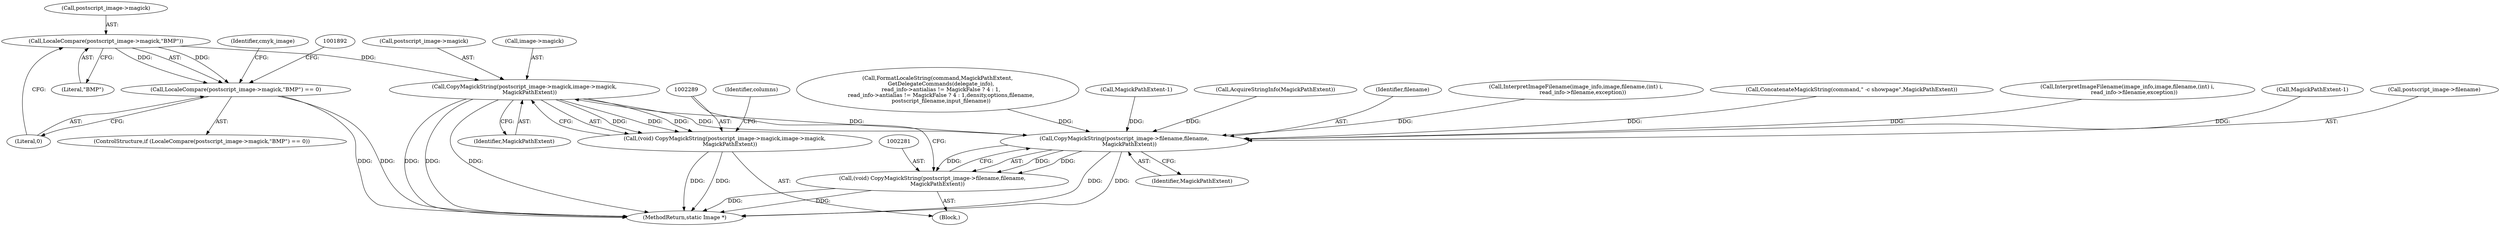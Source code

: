 digraph "0_ImageMagick6_35ccb468ee2dcbe8ce9cf1e2f1957acc27f54c34@pointer" {
"1001864" [label="(Call,LocaleCompare(postscript_image->magick,\"BMP\"))"];
"1001863" [label="(Call,LocaleCompare(postscript_image->magick,\"BMP\") == 0)"];
"1002290" [label="(Call,CopyMagickString(postscript_image->magick,image->magick,\n      MagickPathExtent))"];
"1002282" [label="(Call,CopyMagickString(postscript_image->filename,filename,\n      MagickPathExtent))"];
"1002280" [label="(Call,(void) CopyMagickString(postscript_image->filename,filename,\n      MagickPathExtent))"];
"1002288" [label="(Call,(void) CopyMagickString(postscript_image->magick,image->magick,\n      MagickPathExtent))"];
"1001932" [label="(Call,MagickPathExtent-1)"];
"1002300" [label="(Identifier,columns)"];
"1002280" [label="(Call,(void) CopyMagickString(postscript_image->filename,filename,\n      MagickPathExtent))"];
"1001873" [label="(Identifier,cmyk_image)"];
"1001982" [label="(Call,AcquireStringInfo(MagickPathExtent))"];
"1002290" [label="(Call,CopyMagickString(postscript_image->magick,image->magick,\n      MagickPathExtent))"];
"1002286" [label="(Identifier,filename)"];
"1001737" [label="(Call,InterpretImageFilename(image_info,image,filename,(int) i,\n        read_info->filename,exception))"];
"1001869" [label="(Literal,0)"];
"1001864" [label="(Call,LocaleCompare(postscript_image->magick,\"BMP\"))"];
"1002288" [label="(Call,(void) CopyMagickString(postscript_image->magick,image->magick,\n      MagickPathExtent))"];
"1001863" [label="(Call,LocaleCompare(postscript_image->magick,\"BMP\") == 0)"];
"1001868" [label="(Literal,\"BMP\")"];
"1001865" [label="(Call,postscript_image->magick)"];
"1002297" [label="(Identifier,MagickPathExtent)"];
"1001698" [label="(Call,ConcatenateMagickString(command,\" -c showpage\",MagickPathExtent))"];
"1002279" [label="(Block,)"];
"1002287" [label="(Identifier,MagickPathExtent)"];
"1002294" [label="(Call,image->magick)"];
"1001772" [label="(Call,InterpretImageFilename(image_info,image,filename,(int) i,\n        read_info->filename,exception))"];
"1001862" [label="(ControlStructure,if (LocaleCompare(postscript_image->magick,\"BMP\") == 0))"];
"1002197" [label="(Call,MagickPathExtent-1)"];
"1002283" [label="(Call,postscript_image->filename)"];
"1002282" [label="(Call,CopyMagickString(postscript_image->filename,filename,\n      MagickPathExtent))"];
"1002291" [label="(Call,postscript_image->magick)"];
"1002380" [label="(MethodReturn,static Image *)"];
"1001626" [label="(Call,FormatLocaleString(command,MagickPathExtent,\n    GetDelegateCommands(delegate_info),\n    read_info->antialias != MagickFalse ? 4 : 1,\n    read_info->antialias != MagickFalse ? 4 : 1,density,options,filename,\n    postscript_filename,input_filename))"];
"1001864" -> "1001863"  [label="AST: "];
"1001864" -> "1001868"  [label="CFG: "];
"1001865" -> "1001864"  [label="AST: "];
"1001868" -> "1001864"  [label="AST: "];
"1001869" -> "1001864"  [label="CFG: "];
"1001864" -> "1001863"  [label="DDG: "];
"1001864" -> "1001863"  [label="DDG: "];
"1001864" -> "1002290"  [label="DDG: "];
"1001863" -> "1001862"  [label="AST: "];
"1001863" -> "1001869"  [label="CFG: "];
"1001869" -> "1001863"  [label="AST: "];
"1001873" -> "1001863"  [label="CFG: "];
"1001892" -> "1001863"  [label="CFG: "];
"1001863" -> "1002380"  [label="DDG: "];
"1001863" -> "1002380"  [label="DDG: "];
"1002290" -> "1002288"  [label="AST: "];
"1002290" -> "1002297"  [label="CFG: "];
"1002291" -> "1002290"  [label="AST: "];
"1002294" -> "1002290"  [label="AST: "];
"1002297" -> "1002290"  [label="AST: "];
"1002288" -> "1002290"  [label="CFG: "];
"1002290" -> "1002380"  [label="DDG: "];
"1002290" -> "1002380"  [label="DDG: "];
"1002290" -> "1002380"  [label="DDG: "];
"1002290" -> "1002282"  [label="DDG: "];
"1002290" -> "1002288"  [label="DDG: "];
"1002290" -> "1002288"  [label="DDG: "];
"1002290" -> "1002288"  [label="DDG: "];
"1002282" -> "1002290"  [label="DDG: "];
"1002282" -> "1002280"  [label="AST: "];
"1002282" -> "1002287"  [label="CFG: "];
"1002283" -> "1002282"  [label="AST: "];
"1002286" -> "1002282"  [label="AST: "];
"1002287" -> "1002282"  [label="AST: "];
"1002280" -> "1002282"  [label="CFG: "];
"1002282" -> "1002380"  [label="DDG: "];
"1002282" -> "1002380"  [label="DDG: "];
"1002282" -> "1002280"  [label="DDG: "];
"1002282" -> "1002280"  [label="DDG: "];
"1002282" -> "1002280"  [label="DDG: "];
"1001737" -> "1002282"  [label="DDG: "];
"1001772" -> "1002282"  [label="DDG: "];
"1001982" -> "1002282"  [label="DDG: "];
"1001932" -> "1002282"  [label="DDG: "];
"1002197" -> "1002282"  [label="DDG: "];
"1001698" -> "1002282"  [label="DDG: "];
"1001626" -> "1002282"  [label="DDG: "];
"1002280" -> "1002279"  [label="AST: "];
"1002281" -> "1002280"  [label="AST: "];
"1002289" -> "1002280"  [label="CFG: "];
"1002280" -> "1002380"  [label="DDG: "];
"1002280" -> "1002380"  [label="DDG: "];
"1002288" -> "1002279"  [label="AST: "];
"1002289" -> "1002288"  [label="AST: "];
"1002300" -> "1002288"  [label="CFG: "];
"1002288" -> "1002380"  [label="DDG: "];
"1002288" -> "1002380"  [label="DDG: "];
}

